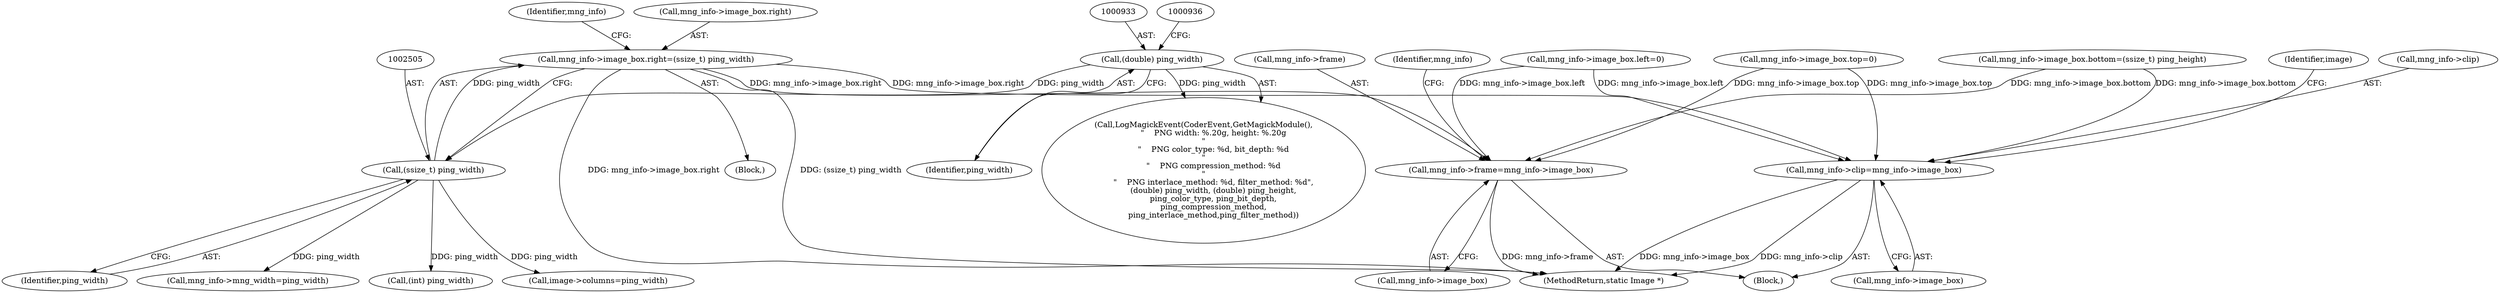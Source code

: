 digraph "0_ImageMagick_8ca35831e91c3db8c6d281d09b605001003bec08@pointer" {
"1002498" [label="(Call,mng_info->image_box.right=(ssize_t) ping_width)"];
"1002504" [label="(Call,(ssize_t) ping_width)"];
"1000932" [label="(Call,(double) ping_width)"];
"1002540" [label="(Call,mng_info->frame=mng_info->image_box)"];
"1002547" [label="(Call,mng_info->clip=mng_info->image_box)"];
"1002571" [label="(Identifier,image)"];
"1000932" [label="(Call,(double) ping_width)"];
"1000178" [label="(Block,)"];
"1005492" [label="(MethodReturn,static Image *)"];
"1000934" [label="(Identifier,ping_width)"];
"1002541" [label="(Call,mng_info->frame)"];
"1000928" [label="(Call,LogMagickEvent(CoderEvent,GetMagickModule(),\n        \"    PNG width: %.20g, height: %.20g\n\"\n        \"    PNG color_type: %d, bit_depth: %d\n\"\n        \"    PNG compression_method: %d\n\"\n        \"    PNG interlace_method: %d, filter_method: %d\",\n        (double) ping_width, (double) ping_height,\n        ping_color_type, ping_bit_depth,\n        ping_compression_method,\n        ping_interlace_method,ping_filter_method))"];
"1002958" [label="(Call,(int) ping_width)"];
"1002529" [label="(Block,)"];
"1002549" [label="(Identifier,mng_info)"];
"1002574" [label="(Call,image->columns=ping_width)"];
"1002506" [label="(Identifier,ping_width)"];
"1002510" [label="(Identifier,mng_info)"];
"1002498" [label="(Call,mng_info->image_box.right=(ssize_t) ping_width)"];
"1002547" [label="(Call,mng_info->clip=mng_info->image_box)"];
"1002491" [label="(Call,mng_info->image_box.left=0)"];
"1002507" [label="(Call,mng_info->image_box.top=0)"];
"1002544" [label="(Call,mng_info->image_box)"];
"1002551" [label="(Call,mng_info->image_box)"];
"1002514" [label="(Call,mng_info->image_box.bottom=(ssize_t) ping_height)"];
"1002548" [label="(Call,mng_info->clip)"];
"1002504" [label="(Call,(ssize_t) ping_width)"];
"1002530" [label="(Call,mng_info->mng_width=ping_width)"];
"1002499" [label="(Call,mng_info->image_box.right)"];
"1002540" [label="(Call,mng_info->frame=mng_info->image_box)"];
"1002498" -> "1000178"  [label="AST: "];
"1002498" -> "1002504"  [label="CFG: "];
"1002499" -> "1002498"  [label="AST: "];
"1002504" -> "1002498"  [label="AST: "];
"1002510" -> "1002498"  [label="CFG: "];
"1002498" -> "1005492"  [label="DDG: mng_info->image_box.right"];
"1002498" -> "1005492"  [label="DDG: (ssize_t) ping_width"];
"1002504" -> "1002498"  [label="DDG: ping_width"];
"1002498" -> "1002540"  [label="DDG: mng_info->image_box.right"];
"1002498" -> "1002547"  [label="DDG: mng_info->image_box.right"];
"1002504" -> "1002506"  [label="CFG: "];
"1002505" -> "1002504"  [label="AST: "];
"1002506" -> "1002504"  [label="AST: "];
"1000932" -> "1002504"  [label="DDG: ping_width"];
"1002504" -> "1002530"  [label="DDG: ping_width"];
"1002504" -> "1002574"  [label="DDG: ping_width"];
"1002504" -> "1002958"  [label="DDG: ping_width"];
"1000932" -> "1000928"  [label="AST: "];
"1000932" -> "1000934"  [label="CFG: "];
"1000933" -> "1000932"  [label="AST: "];
"1000934" -> "1000932"  [label="AST: "];
"1000936" -> "1000932"  [label="CFG: "];
"1000932" -> "1000928"  [label="DDG: ping_width"];
"1002540" -> "1002529"  [label="AST: "];
"1002540" -> "1002544"  [label="CFG: "];
"1002541" -> "1002540"  [label="AST: "];
"1002544" -> "1002540"  [label="AST: "];
"1002549" -> "1002540"  [label="CFG: "];
"1002540" -> "1005492"  [label="DDG: mng_info->frame"];
"1002507" -> "1002540"  [label="DDG: mng_info->image_box.top"];
"1002514" -> "1002540"  [label="DDG: mng_info->image_box.bottom"];
"1002491" -> "1002540"  [label="DDG: mng_info->image_box.left"];
"1002547" -> "1002529"  [label="AST: "];
"1002547" -> "1002551"  [label="CFG: "];
"1002548" -> "1002547"  [label="AST: "];
"1002551" -> "1002547"  [label="AST: "];
"1002571" -> "1002547"  [label="CFG: "];
"1002547" -> "1005492"  [label="DDG: mng_info->image_box"];
"1002547" -> "1005492"  [label="DDG: mng_info->clip"];
"1002507" -> "1002547"  [label="DDG: mng_info->image_box.top"];
"1002514" -> "1002547"  [label="DDG: mng_info->image_box.bottom"];
"1002491" -> "1002547"  [label="DDG: mng_info->image_box.left"];
}

